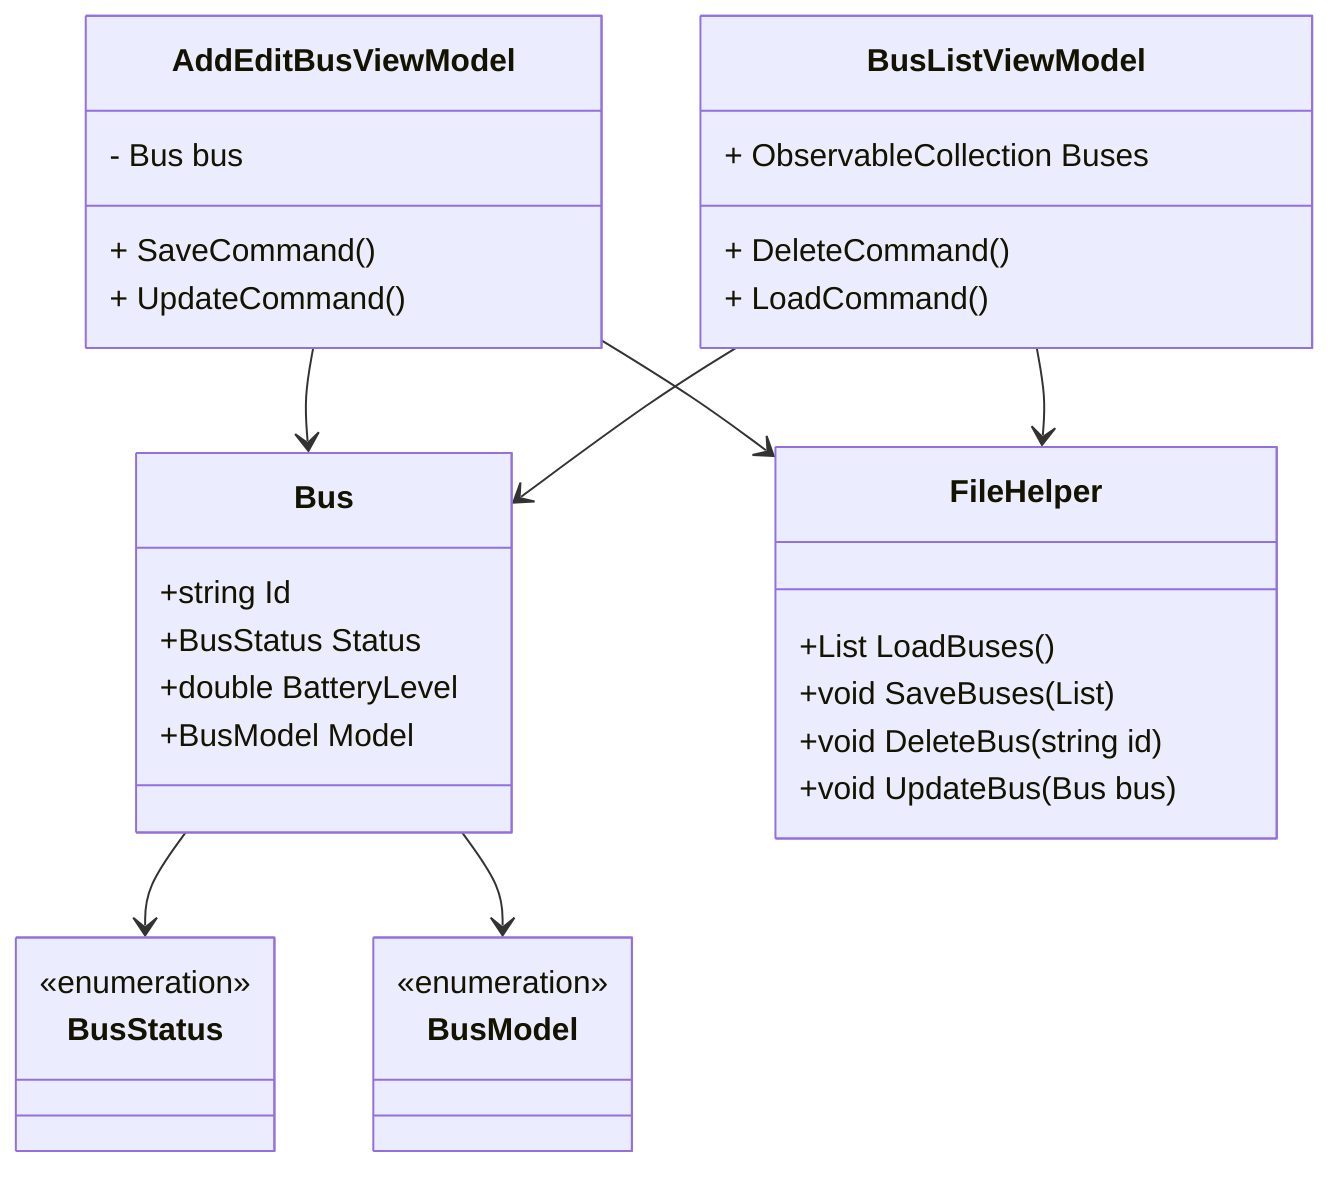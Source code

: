 %%DCD (Design Class Diagram) for Use Case 1
classDiagram
    class AddEditBusViewModel {
        - Bus bus
        + SaveCommand()
        + UpdateCommand()
    }
 
    class BusListViewModel {
        + ObservableCollection<Bus> Buses
        + DeleteCommand()
        + LoadCommand()
    }
 
    class Bus {
        +string Id
        +BusStatus Status
        +double BatteryLevel
        +BusModel Model
    }
 
    class FileHelper {
        +List<Bus> LoadBuses()
        +void SaveBuses(List<Bus>)
        +void DeleteBus(string id)
        +void UpdateBus(Bus bus)
    }

    class BusStatus {
        <<enumeration>>
    }

    class BusModel {
        <<enumeration>>
    }
 
    AddEditBusViewModel --> Bus
    AddEditBusViewModel --> FileHelper
    BusListViewModel --> FileHelper
    BusListViewModel --> Bus
    Bus --> BusStatus
    Bus --> BusModel